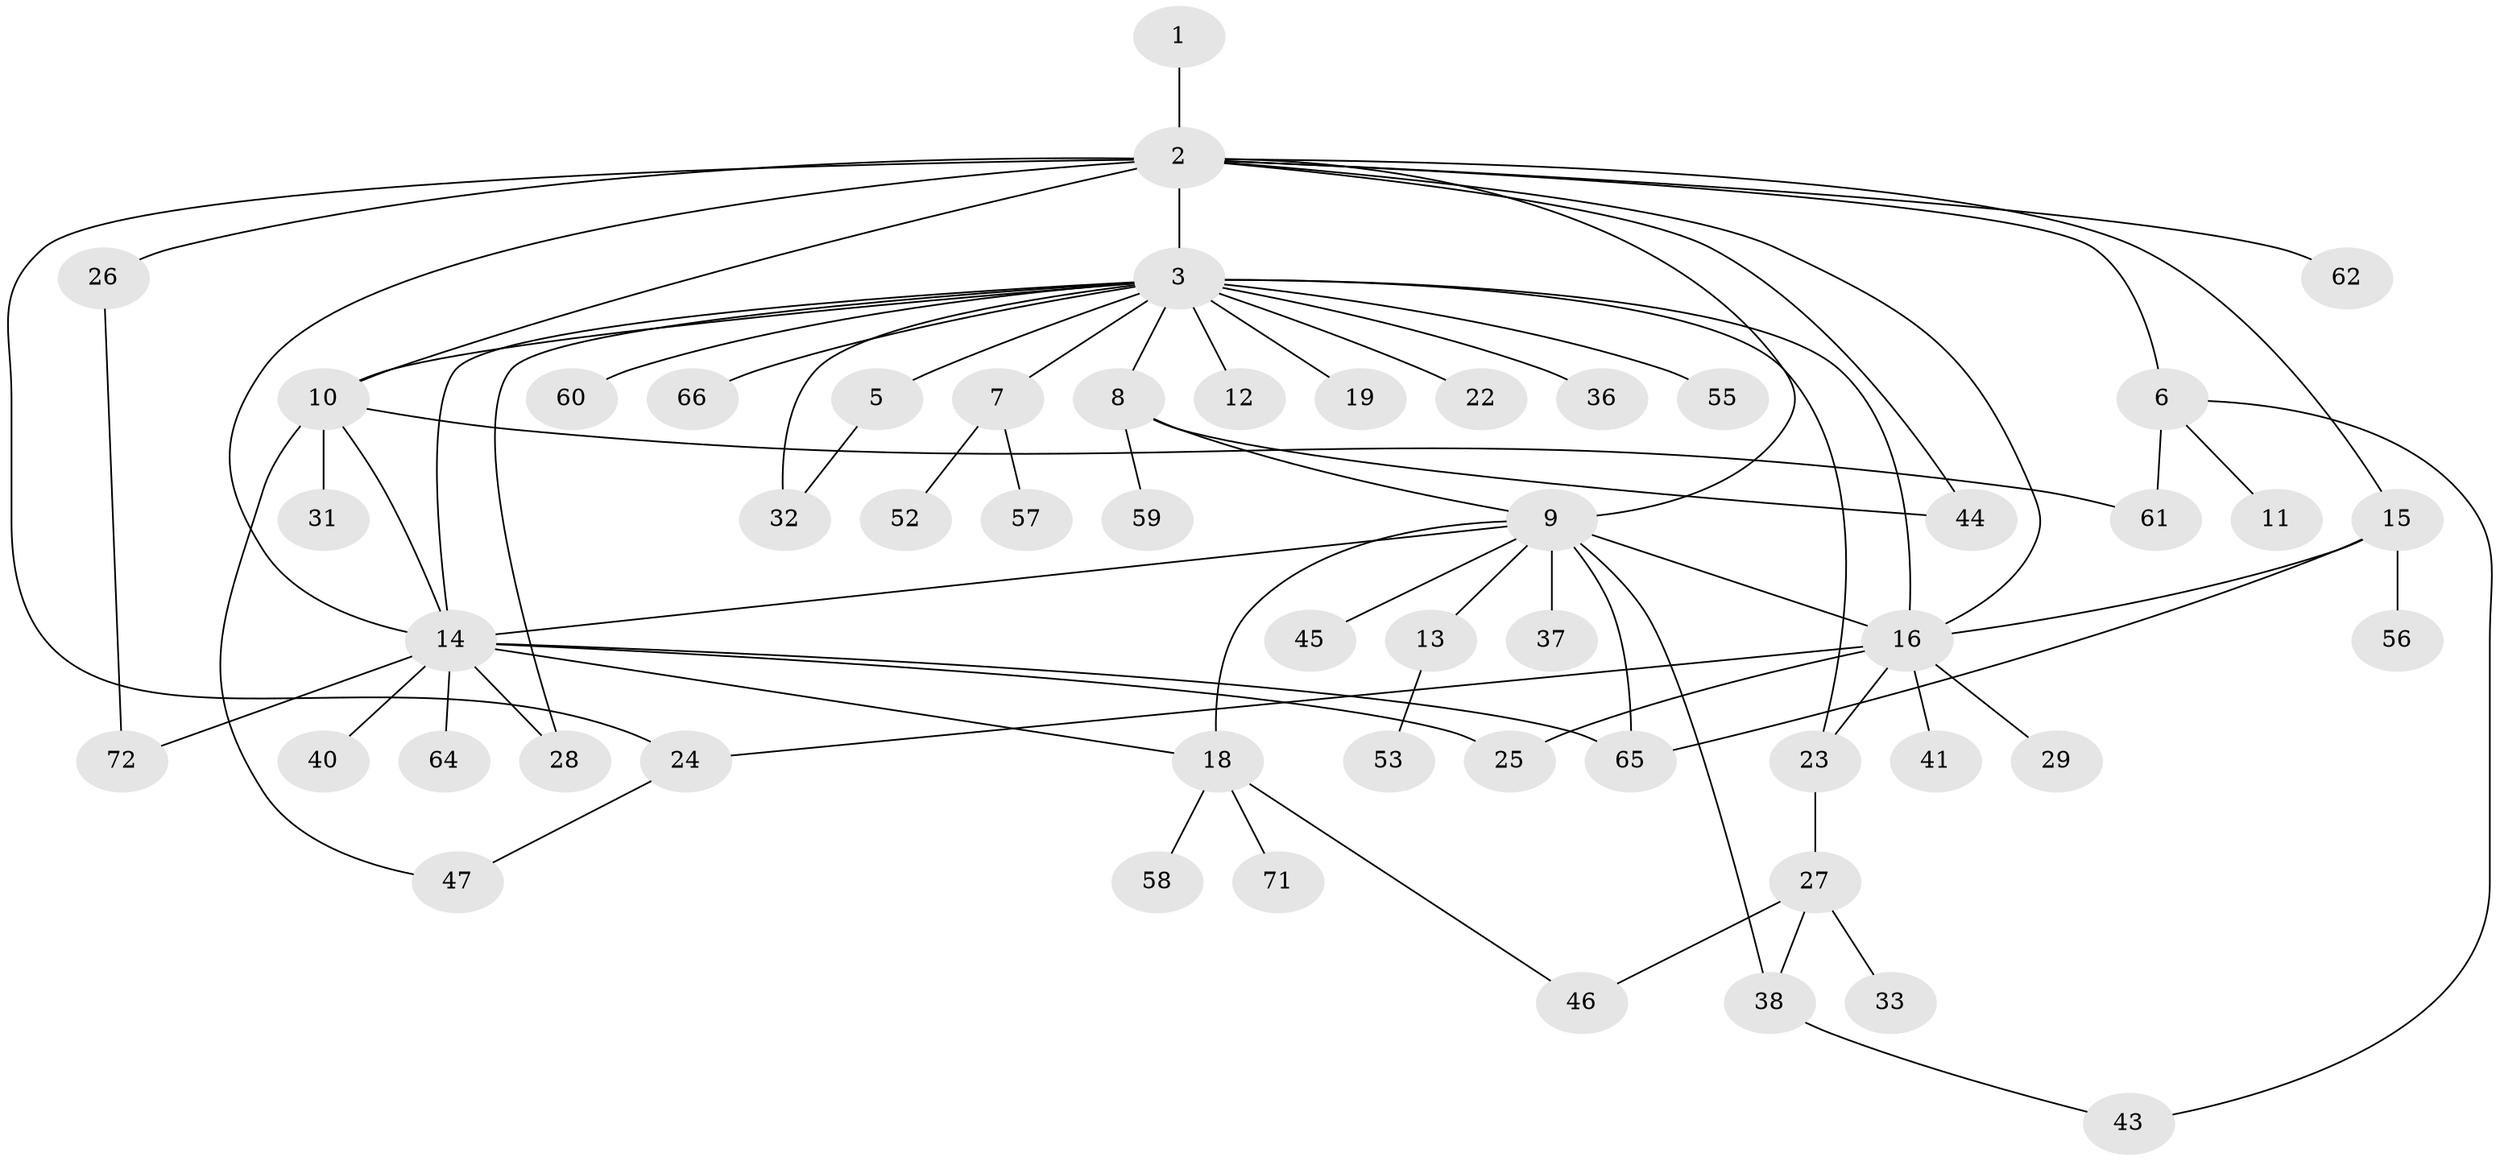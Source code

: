 // original degree distribution, {2: 0.2602739726027397, 10: 0.0273972602739726, 18: 0.0136986301369863, 5: 0.0136986301369863, 4: 0.0410958904109589, 13: 0.0136986301369863, 7: 0.0136986301369863, 1: 0.4383561643835616, 3: 0.136986301369863, 12: 0.0136986301369863, 9: 0.0136986301369863, 6: 0.0136986301369863}
// Generated by graph-tools (version 1.1) at 2025/41/03/06/25 10:41:49]
// undirected, 53 vertices, 75 edges
graph export_dot {
graph [start="1"]
  node [color=gray90,style=filled];
  1 [super="+54"];
  2 [super="+4"];
  3 [super="+39"];
  5;
  6 [super="+20"];
  7 [super="+49"];
  8 [super="+50"];
  9 [super="+21"];
  10 [super="+73"];
  11;
  12;
  13 [super="+42"];
  14 [super="+34"];
  15 [super="+51"];
  16 [super="+17"];
  18 [super="+70"];
  19;
  22;
  23;
  24;
  25 [super="+35"];
  26;
  27 [super="+30"];
  28 [super="+48"];
  29;
  31;
  32;
  33;
  36;
  37;
  38;
  40;
  41;
  43;
  44 [super="+67"];
  45;
  46 [super="+69"];
  47;
  52;
  53;
  55;
  56;
  57;
  58;
  59;
  60;
  61 [super="+68"];
  62 [super="+63"];
  64;
  65;
  66;
  71;
  72;
  1 -- 2;
  2 -- 3 [weight=3];
  2 -- 6;
  2 -- 9;
  2 -- 10;
  2 -- 16;
  2 -- 24;
  2 -- 62;
  2 -- 26;
  2 -- 44;
  2 -- 14;
  2 -- 15;
  3 -- 5;
  3 -- 7;
  3 -- 8;
  3 -- 10;
  3 -- 12;
  3 -- 16;
  3 -- 19;
  3 -- 22;
  3 -- 23;
  3 -- 28;
  3 -- 32;
  3 -- 36;
  3 -- 55;
  3 -- 60;
  3 -- 66;
  3 -- 14;
  5 -- 32;
  6 -- 11;
  6 -- 43;
  6 -- 61;
  7 -- 52;
  7 -- 57;
  8 -- 44;
  8 -- 59;
  8 -- 9;
  9 -- 13;
  9 -- 14;
  9 -- 16 [weight=2];
  9 -- 18;
  9 -- 37;
  9 -- 38;
  9 -- 45;
  9 -- 65;
  10 -- 14;
  10 -- 31;
  10 -- 47;
  10 -- 61;
  13 -- 53;
  14 -- 18;
  14 -- 28;
  14 -- 40;
  14 -- 64;
  14 -- 65;
  14 -- 72;
  14 -- 25;
  15 -- 16;
  15 -- 65;
  15 -- 56;
  16 -- 23;
  16 -- 24;
  16 -- 25;
  16 -- 29;
  16 -- 41;
  18 -- 46;
  18 -- 58;
  18 -- 71;
  23 -- 27;
  24 -- 47;
  26 -- 72;
  27 -- 33;
  27 -- 38;
  27 -- 46;
  38 -- 43;
}
